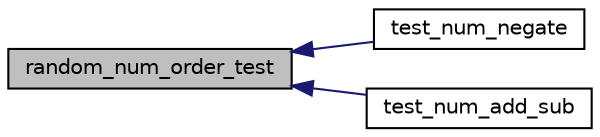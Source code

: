 digraph "random_num_order_test"
{
  edge [fontname="Helvetica",fontsize="10",labelfontname="Helvetica",labelfontsize="10"];
  node [fontname="Helvetica",fontsize="10",shape=record];
  rankdir="LR";
  Node66 [label="random_num_order_test",height=0.2,width=0.4,color="black", fillcolor="grey75", style="filled", fontcolor="black"];
  Node66 -> Node67 [dir="back",color="midnightblue",fontsize="10",style="solid",fontname="Helvetica"];
  Node67 [label="test_num_negate",height=0.2,width=0.4,color="black", fillcolor="white", style="filled",URL="$tests_8c.html#a6cccf1ffe3b4863fec653e8bae8c0cb0"];
  Node66 -> Node68 [dir="back",color="midnightblue",fontsize="10",style="solid",fontname="Helvetica"];
  Node68 [label="test_num_add_sub",height=0.2,width=0.4,color="black", fillcolor="white", style="filled",URL="$tests_8c.html#afee6025ad0daa3ed03a0e666a42bb0e7"];
}
